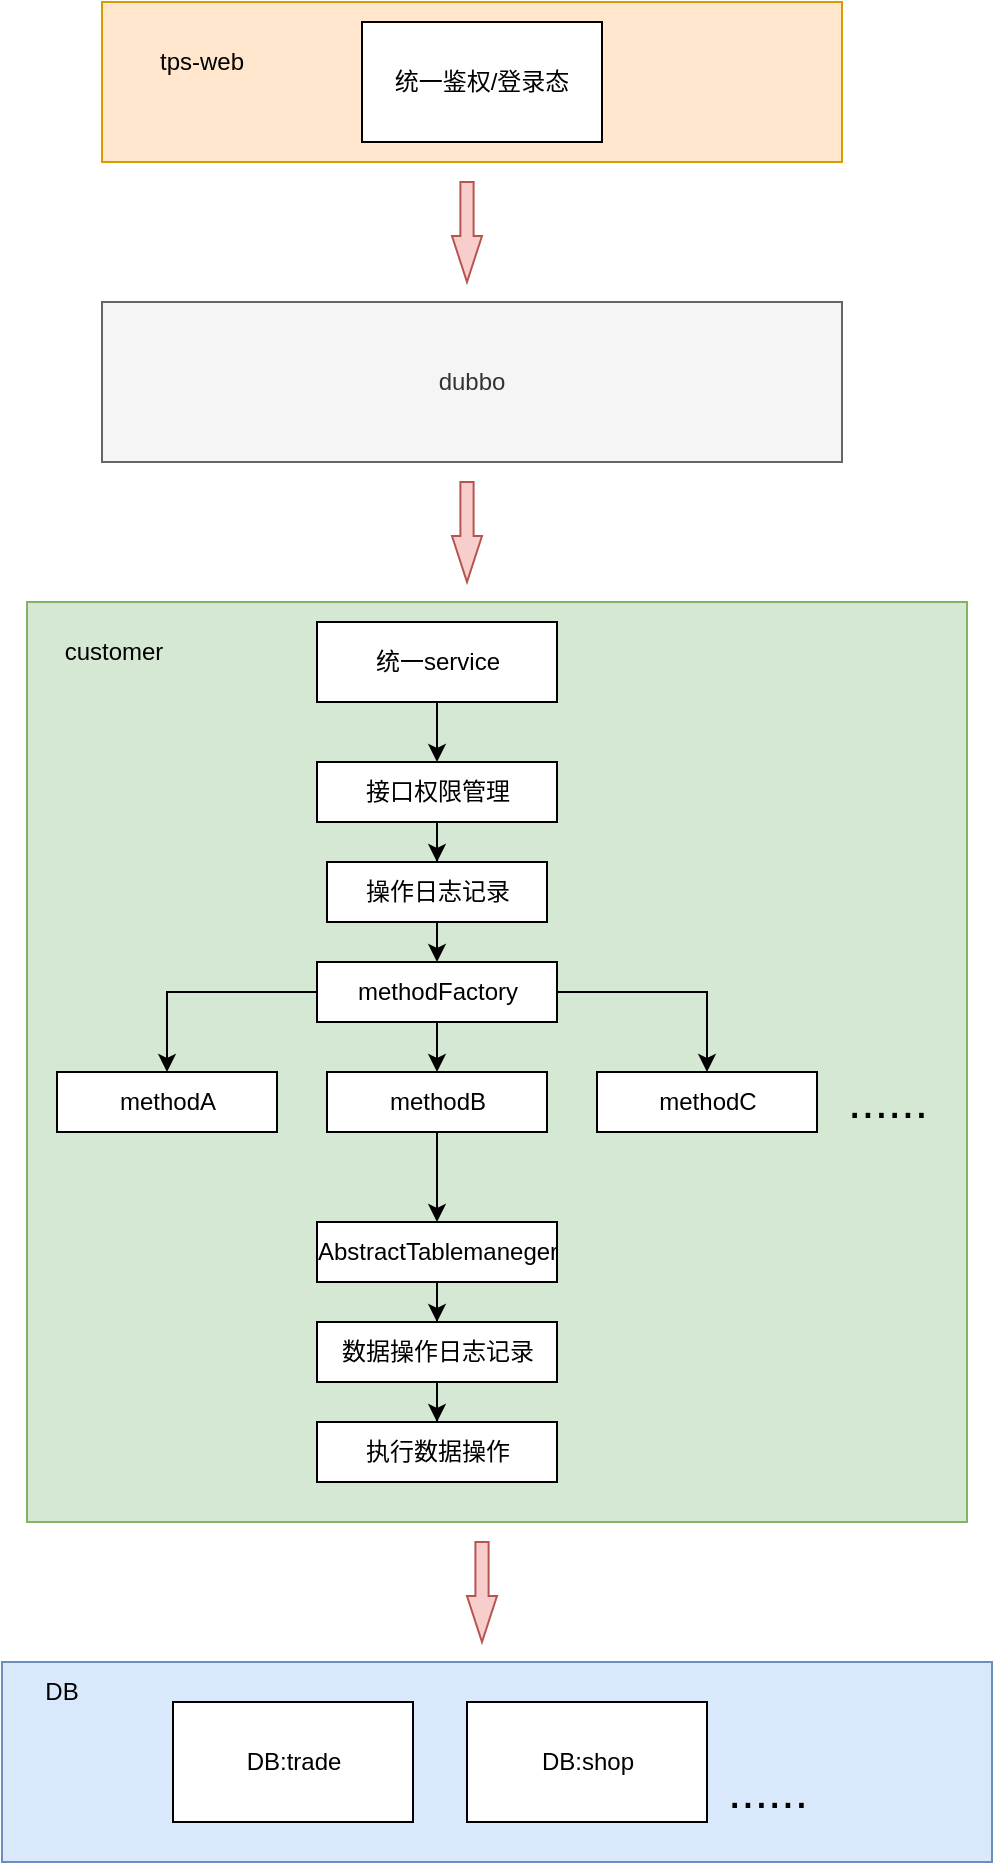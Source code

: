 <mxfile version="20.5.1" type="github"><diagram id="V9KUzim6RqmtLvKZzG-v" name="第 1 页"><mxGraphModel dx="1038" dy="539" grid="1" gridSize="10" guides="1" tooltips="1" connect="1" arrows="1" fold="1" page="1" pageScale="1" pageWidth="827" pageHeight="1169" math="0" shadow="0"><root><mxCell id="0"/><mxCell id="1" parent="0"/><mxCell id="yHKoLfxkvaHabVYeLKbZ-1" value="" style="rounded=0;whiteSpace=wrap;html=1;fillColor=#ffe6cc;strokeColor=#d79b00;" parent="1" vertex="1"><mxGeometry x="240" y="20" width="370" height="80" as="geometry"/></mxCell><mxCell id="yHKoLfxkvaHabVYeLKbZ-2" value="" style="rounded=0;whiteSpace=wrap;html=1;fillColor=#d5e8d4;strokeColor=#82b366;" parent="1" vertex="1"><mxGeometry x="202.5" y="320" width="470" height="460" as="geometry"/></mxCell><mxCell id="yHKoLfxkvaHabVYeLKbZ-3" value="dubbo" style="rounded=0;whiteSpace=wrap;html=1;fillColor=#f5f5f5;fontColor=#333333;strokeColor=#666666;" parent="1" vertex="1"><mxGeometry x="240" y="170" width="370" height="80" as="geometry"/></mxCell><mxCell id="yHKoLfxkvaHabVYeLKbZ-7" value="" style="edgeStyle=orthogonalEdgeStyle;rounded=0;orthogonalLoop=1;jettySize=auto;html=1;" parent="1" source="yHKoLfxkvaHabVYeLKbZ-5" edge="1"><mxGeometry relative="1" as="geometry"><mxPoint x="407.5" y="400" as="targetPoint"/></mxGeometry></mxCell><mxCell id="yHKoLfxkvaHabVYeLKbZ-5" value="统一service" style="rounded=0;whiteSpace=wrap;html=1;" parent="1" vertex="1"><mxGeometry x="347.5" y="330" width="120" height="40" as="geometry"/></mxCell><mxCell id="yHKoLfxkvaHabVYeLKbZ-13" value="" style="edgeStyle=orthogonalEdgeStyle;rounded=0;orthogonalLoop=1;jettySize=auto;html=1;entryX=0.5;entryY=0;entryDx=0;entryDy=0;" parent="1" source="yHKoLfxkvaHabVYeLKbZ-6" target="yHKoLfxkvaHabVYeLKbZ-10" edge="1"><mxGeometry relative="1" as="geometry"><mxPoint x="547.5" y="490" as="targetPoint"/></mxGeometry></mxCell><mxCell id="yHKoLfxkvaHabVYeLKbZ-15" value="" style="edgeStyle=orthogonalEdgeStyle;rounded=0;orthogonalLoop=1;jettySize=auto;html=1;entryX=0.5;entryY=0;entryDx=0;entryDy=0;" parent="1" source="yHKoLfxkvaHabVYeLKbZ-6" target="yHKoLfxkvaHabVYeLKbZ-8" edge="1"><mxGeometry relative="1" as="geometry"><mxPoint x="267.5" y="490" as="targetPoint"/></mxGeometry></mxCell><mxCell id="yHKoLfxkvaHabVYeLKbZ-16" value="" style="edgeStyle=orthogonalEdgeStyle;rounded=0;orthogonalLoop=1;jettySize=auto;html=1;" parent="1" source="yHKoLfxkvaHabVYeLKbZ-6" target="yHKoLfxkvaHabVYeLKbZ-9" edge="1"><mxGeometry relative="1" as="geometry"/></mxCell><mxCell id="yHKoLfxkvaHabVYeLKbZ-6" value="methodFactory" style="whiteSpace=wrap;html=1;rounded=0;" parent="1" vertex="1"><mxGeometry x="347.5" y="500" width="120" height="30" as="geometry"/></mxCell><mxCell id="yHKoLfxkvaHabVYeLKbZ-8" value="methodA" style="rounded=0;whiteSpace=wrap;html=1;" parent="1" vertex="1"><mxGeometry x="217.5" y="555" width="110" height="30" as="geometry"/></mxCell><mxCell id="yHKoLfxkvaHabVYeLKbZ-38" value="" style="edgeStyle=orthogonalEdgeStyle;rounded=0;orthogonalLoop=1;jettySize=auto;html=1;entryX=0.5;entryY=0;entryDx=0;entryDy=0;" parent="1" source="yHKoLfxkvaHabVYeLKbZ-9" target="yHKoLfxkvaHabVYeLKbZ-33" edge="1"><mxGeometry relative="1" as="geometry"/></mxCell><mxCell id="yHKoLfxkvaHabVYeLKbZ-9" value="methodB" style="rounded=0;whiteSpace=wrap;html=1;" parent="1" vertex="1"><mxGeometry x="352.5" y="555" width="110" height="30" as="geometry"/></mxCell><mxCell id="yHKoLfxkvaHabVYeLKbZ-10" value="methodC" style="rounded=0;whiteSpace=wrap;html=1;" parent="1" vertex="1"><mxGeometry x="487.5" y="555" width="110" height="30" as="geometry"/></mxCell><mxCell id="yHKoLfxkvaHabVYeLKbZ-20" value="" style="edgeStyle=orthogonalEdgeStyle;rounded=0;orthogonalLoop=1;jettySize=auto;html=1;entryX=0.5;entryY=0;entryDx=0;entryDy=0;" parent="1" source="yHKoLfxkvaHabVYeLKbZ-19" target="yHKoLfxkvaHabVYeLKbZ-21" edge="1"><mxGeometry relative="1" as="geometry"><mxPoint x="407.5" y="460" as="targetPoint"/></mxGeometry></mxCell><mxCell id="yHKoLfxkvaHabVYeLKbZ-19" value="接口权限管理" style="rounded=0;whiteSpace=wrap;html=1;" parent="1" vertex="1"><mxGeometry x="347.5" y="400" width="120" height="30" as="geometry"/></mxCell><mxCell id="yHKoLfxkvaHabVYeLKbZ-22" value="" style="edgeStyle=orthogonalEdgeStyle;rounded=0;orthogonalLoop=1;jettySize=auto;html=1;" parent="1" source="yHKoLfxkvaHabVYeLKbZ-21" edge="1"><mxGeometry relative="1" as="geometry"><mxPoint x="407.5" y="500" as="targetPoint"/></mxGeometry></mxCell><mxCell id="yHKoLfxkvaHabVYeLKbZ-21" value="操作日志记录" style="rounded=0;whiteSpace=wrap;html=1;" parent="1" vertex="1"><mxGeometry x="352.5" y="450" width="110" height="30" as="geometry"/></mxCell><mxCell id="yHKoLfxkvaHabVYeLKbZ-23" value="" style="html=1;shadow=0;dashed=0;align=center;verticalAlign=middle;shape=mxgraph.arrows2.arrow;dy=0.56;dx=23;direction=south;notch=0;fillColor=#f8cecc;strokeColor=#b85450;" parent="1" vertex="1"><mxGeometry x="415" y="110" width="15" height="50" as="geometry"/></mxCell><mxCell id="yHKoLfxkvaHabVYeLKbZ-28" value="customer" style="text;html=1;strokeColor=none;fillColor=none;align=center;verticalAlign=middle;whiteSpace=wrap;rounded=0;" parent="1" vertex="1"><mxGeometry x="215.5" y="330" width="60" height="30" as="geometry"/></mxCell><mxCell id="yHKoLfxkvaHabVYeLKbZ-29" value="tps-web" style="text;html=1;strokeColor=none;fillColor=none;align=center;verticalAlign=middle;whiteSpace=wrap;rounded=0;" parent="1" vertex="1"><mxGeometry x="260" y="35" width="60" height="30" as="geometry"/></mxCell><mxCell id="yHKoLfxkvaHabVYeLKbZ-30" value="统一鉴权/登录态" style="rounded=0;whiteSpace=wrap;html=1;" parent="1" vertex="1"><mxGeometry x="370" y="30" width="120" height="60" as="geometry"/></mxCell><mxCell id="yHKoLfxkvaHabVYeLKbZ-35" value="" style="edgeStyle=orthogonalEdgeStyle;rounded=0;orthogonalLoop=1;jettySize=auto;html=1;" parent="1" source="yHKoLfxkvaHabVYeLKbZ-33" target="yHKoLfxkvaHabVYeLKbZ-34" edge="1"><mxGeometry relative="1" as="geometry"/></mxCell><mxCell id="yHKoLfxkvaHabVYeLKbZ-33" value="AbstractTablemaneger" style="rounded=0;whiteSpace=wrap;html=1;" parent="1" vertex="1"><mxGeometry x="347.5" y="630" width="120" height="30" as="geometry"/></mxCell><mxCell id="yHKoLfxkvaHabVYeLKbZ-37" value="" style="edgeStyle=orthogonalEdgeStyle;rounded=0;orthogonalLoop=1;jettySize=auto;html=1;" parent="1" source="yHKoLfxkvaHabVYeLKbZ-34" target="yHKoLfxkvaHabVYeLKbZ-36" edge="1"><mxGeometry relative="1" as="geometry"/></mxCell><mxCell id="yHKoLfxkvaHabVYeLKbZ-34" value="数据操作日志记录" style="rounded=0;whiteSpace=wrap;html=1;" parent="1" vertex="1"><mxGeometry x="347.5" y="680" width="120" height="30" as="geometry"/></mxCell><mxCell id="yHKoLfxkvaHabVYeLKbZ-36" value="执行数据操作" style="rounded=0;whiteSpace=wrap;html=1;" parent="1" vertex="1"><mxGeometry x="347.5" y="730" width="120" height="30" as="geometry"/></mxCell><mxCell id="yHKoLfxkvaHabVYeLKbZ-39" value="" style="rounded=0;whiteSpace=wrap;html=1;fillColor=#dae8fc;strokeColor=#6c8ebf;" parent="1" vertex="1"><mxGeometry x="190" y="850" width="495" height="100" as="geometry"/></mxCell><mxCell id="yHKoLfxkvaHabVYeLKbZ-40" value="DB" style="text;html=1;strokeColor=none;fillColor=none;align=center;verticalAlign=middle;whiteSpace=wrap;rounded=0;" parent="1" vertex="1"><mxGeometry x="190" y="850" width="60" height="30" as="geometry"/></mxCell><mxCell id="yHKoLfxkvaHabVYeLKbZ-41" value="DB:trade" style="rounded=0;whiteSpace=wrap;html=1;" parent="1" vertex="1"><mxGeometry x="275.5" y="870" width="120" height="60" as="geometry"/></mxCell><mxCell id="yHKoLfxkvaHabVYeLKbZ-42" value="DB:shop" style="rounded=0;whiteSpace=wrap;html=1;" parent="1" vertex="1"><mxGeometry x="422.5" y="870" width="120" height="60" as="geometry"/></mxCell><mxCell id="yHKoLfxkvaHabVYeLKbZ-43" value="......" style="text;html=1;strokeColor=none;fillColor=none;align=center;verticalAlign=middle;whiteSpace=wrap;rounded=0;fontSize=24;" parent="1" vertex="1"><mxGeometry x="542.5" y="900" width="60" height="30" as="geometry"/></mxCell><mxCell id="yHKoLfxkvaHabVYeLKbZ-44" value="......" style="text;html=1;strokeColor=none;fillColor=none;align=center;verticalAlign=middle;whiteSpace=wrap;rounded=0;fontSize=24;" parent="1" vertex="1"><mxGeometry x="602.5" y="555" width="60" height="30" as="geometry"/></mxCell><mxCell id="yHKoLfxkvaHabVYeLKbZ-47" value="" style="html=1;shadow=0;dashed=0;align=center;verticalAlign=middle;shape=mxgraph.arrows2.arrow;dy=0.56;dx=23;direction=south;notch=0;fillColor=#f8cecc;strokeColor=#b85450;" parent="1" vertex="1"><mxGeometry x="415" y="260" width="15" height="50" as="geometry"/></mxCell><mxCell id="yHKoLfxkvaHabVYeLKbZ-48" value="" style="html=1;shadow=0;dashed=0;align=center;verticalAlign=middle;shape=mxgraph.arrows2.arrow;dy=0.56;dx=23;direction=south;notch=0;fillColor=#f8cecc;strokeColor=#b85450;" parent="1" vertex="1"><mxGeometry x="422.5" y="790" width="15" height="50" as="geometry"/></mxCell></root></mxGraphModel></diagram></mxfile>